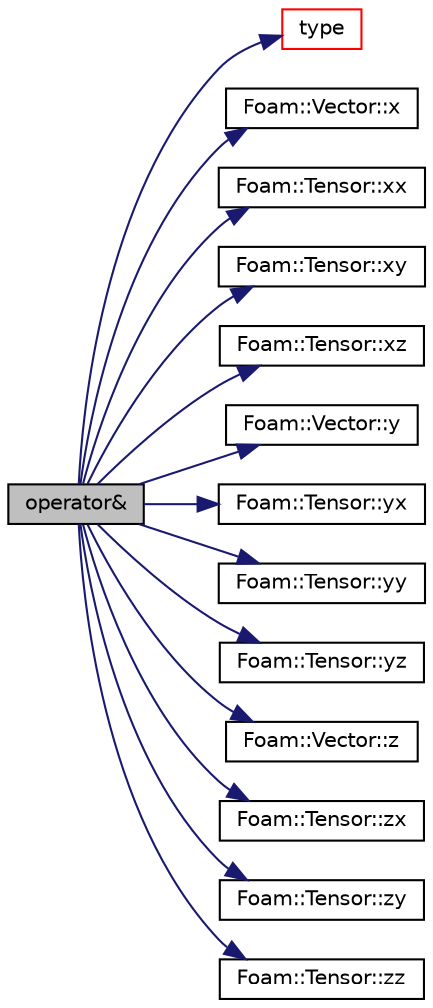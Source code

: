 digraph "operator&amp;"
{
  bgcolor="transparent";
  edge [fontname="Helvetica",fontsize="10",labelfontname="Helvetica",labelfontsize="10"];
  node [fontname="Helvetica",fontsize="10",shape=record];
  rankdir="LR";
  Node1 [label="operator&",height=0.2,width=0.4,color="black", fillcolor="grey75", style="filled", fontcolor="black"];
  Node1 -> Node2 [color="midnightblue",fontsize="10",style="solid",fontname="Helvetica"];
  Node2 [label="type",height=0.2,width=0.4,color="red",URL="$a10974.html#aec48583af672626378f501eb9fc32cd1",tooltip="Return the file type: DIRECTORY or FILE. "];
  Node1 -> Node3 [color="midnightblue",fontsize="10",style="solid",fontname="Helvetica"];
  Node3 [label="Foam::Vector::x",height=0.2,width=0.4,color="black",URL="$a02887.html#aeb7dc4a97968c543f58f9c7082e55757"];
  Node1 -> Node4 [color="midnightblue",fontsize="10",style="solid",fontname="Helvetica"];
  Node4 [label="Foam::Tensor::xx",height=0.2,width=0.4,color="black",URL="$a02640.html#adefeff2f0e457c0e62a5e9d1292e3569"];
  Node1 -> Node5 [color="midnightblue",fontsize="10",style="solid",fontname="Helvetica"];
  Node5 [label="Foam::Tensor::xy",height=0.2,width=0.4,color="black",URL="$a02640.html#a9eba447e6738c78e6b0694c15b09236e"];
  Node1 -> Node6 [color="midnightblue",fontsize="10",style="solid",fontname="Helvetica"];
  Node6 [label="Foam::Tensor::xz",height=0.2,width=0.4,color="black",URL="$a02640.html#a217bb40fe6bbc4fd0d1f61fb1585d47e"];
  Node1 -> Node7 [color="midnightblue",fontsize="10",style="solid",fontname="Helvetica"];
  Node7 [label="Foam::Vector::y",height=0.2,width=0.4,color="black",URL="$a02887.html#a77c00b469d89c23bd35d2eb236140f70"];
  Node1 -> Node8 [color="midnightblue",fontsize="10",style="solid",fontname="Helvetica"];
  Node8 [label="Foam::Tensor::yx",height=0.2,width=0.4,color="black",URL="$a02640.html#a6db6b3dd02257844bb6fc0b9bf95ff5c"];
  Node1 -> Node9 [color="midnightblue",fontsize="10",style="solid",fontname="Helvetica"];
  Node9 [label="Foam::Tensor::yy",height=0.2,width=0.4,color="black",URL="$a02640.html#a1fabd792063b2f2c0c53693512a5baeb"];
  Node1 -> Node10 [color="midnightblue",fontsize="10",style="solid",fontname="Helvetica"];
  Node10 [label="Foam::Tensor::yz",height=0.2,width=0.4,color="black",URL="$a02640.html#aded7c943a25c96a9b28f63116b1060c8"];
  Node1 -> Node11 [color="midnightblue",fontsize="10",style="solid",fontname="Helvetica"];
  Node11 [label="Foam::Vector::z",height=0.2,width=0.4,color="black",URL="$a02887.html#ac72a74f7dde9500927f63515c3f0a2f3"];
  Node1 -> Node12 [color="midnightblue",fontsize="10",style="solid",fontname="Helvetica"];
  Node12 [label="Foam::Tensor::zx",height=0.2,width=0.4,color="black",URL="$a02640.html#a7222a378de92a8c4aef02b0c26d33dcd"];
  Node1 -> Node13 [color="midnightblue",fontsize="10",style="solid",fontname="Helvetica"];
  Node13 [label="Foam::Tensor::zy",height=0.2,width=0.4,color="black",URL="$a02640.html#ab6046e7336c8423b79112ae4b13e66ca"];
  Node1 -> Node14 [color="midnightblue",fontsize="10",style="solid",fontname="Helvetica"];
  Node14 [label="Foam::Tensor::zz",height=0.2,width=0.4,color="black",URL="$a02640.html#ad557e07a1361f2a9875b25deead0beb8"];
}
